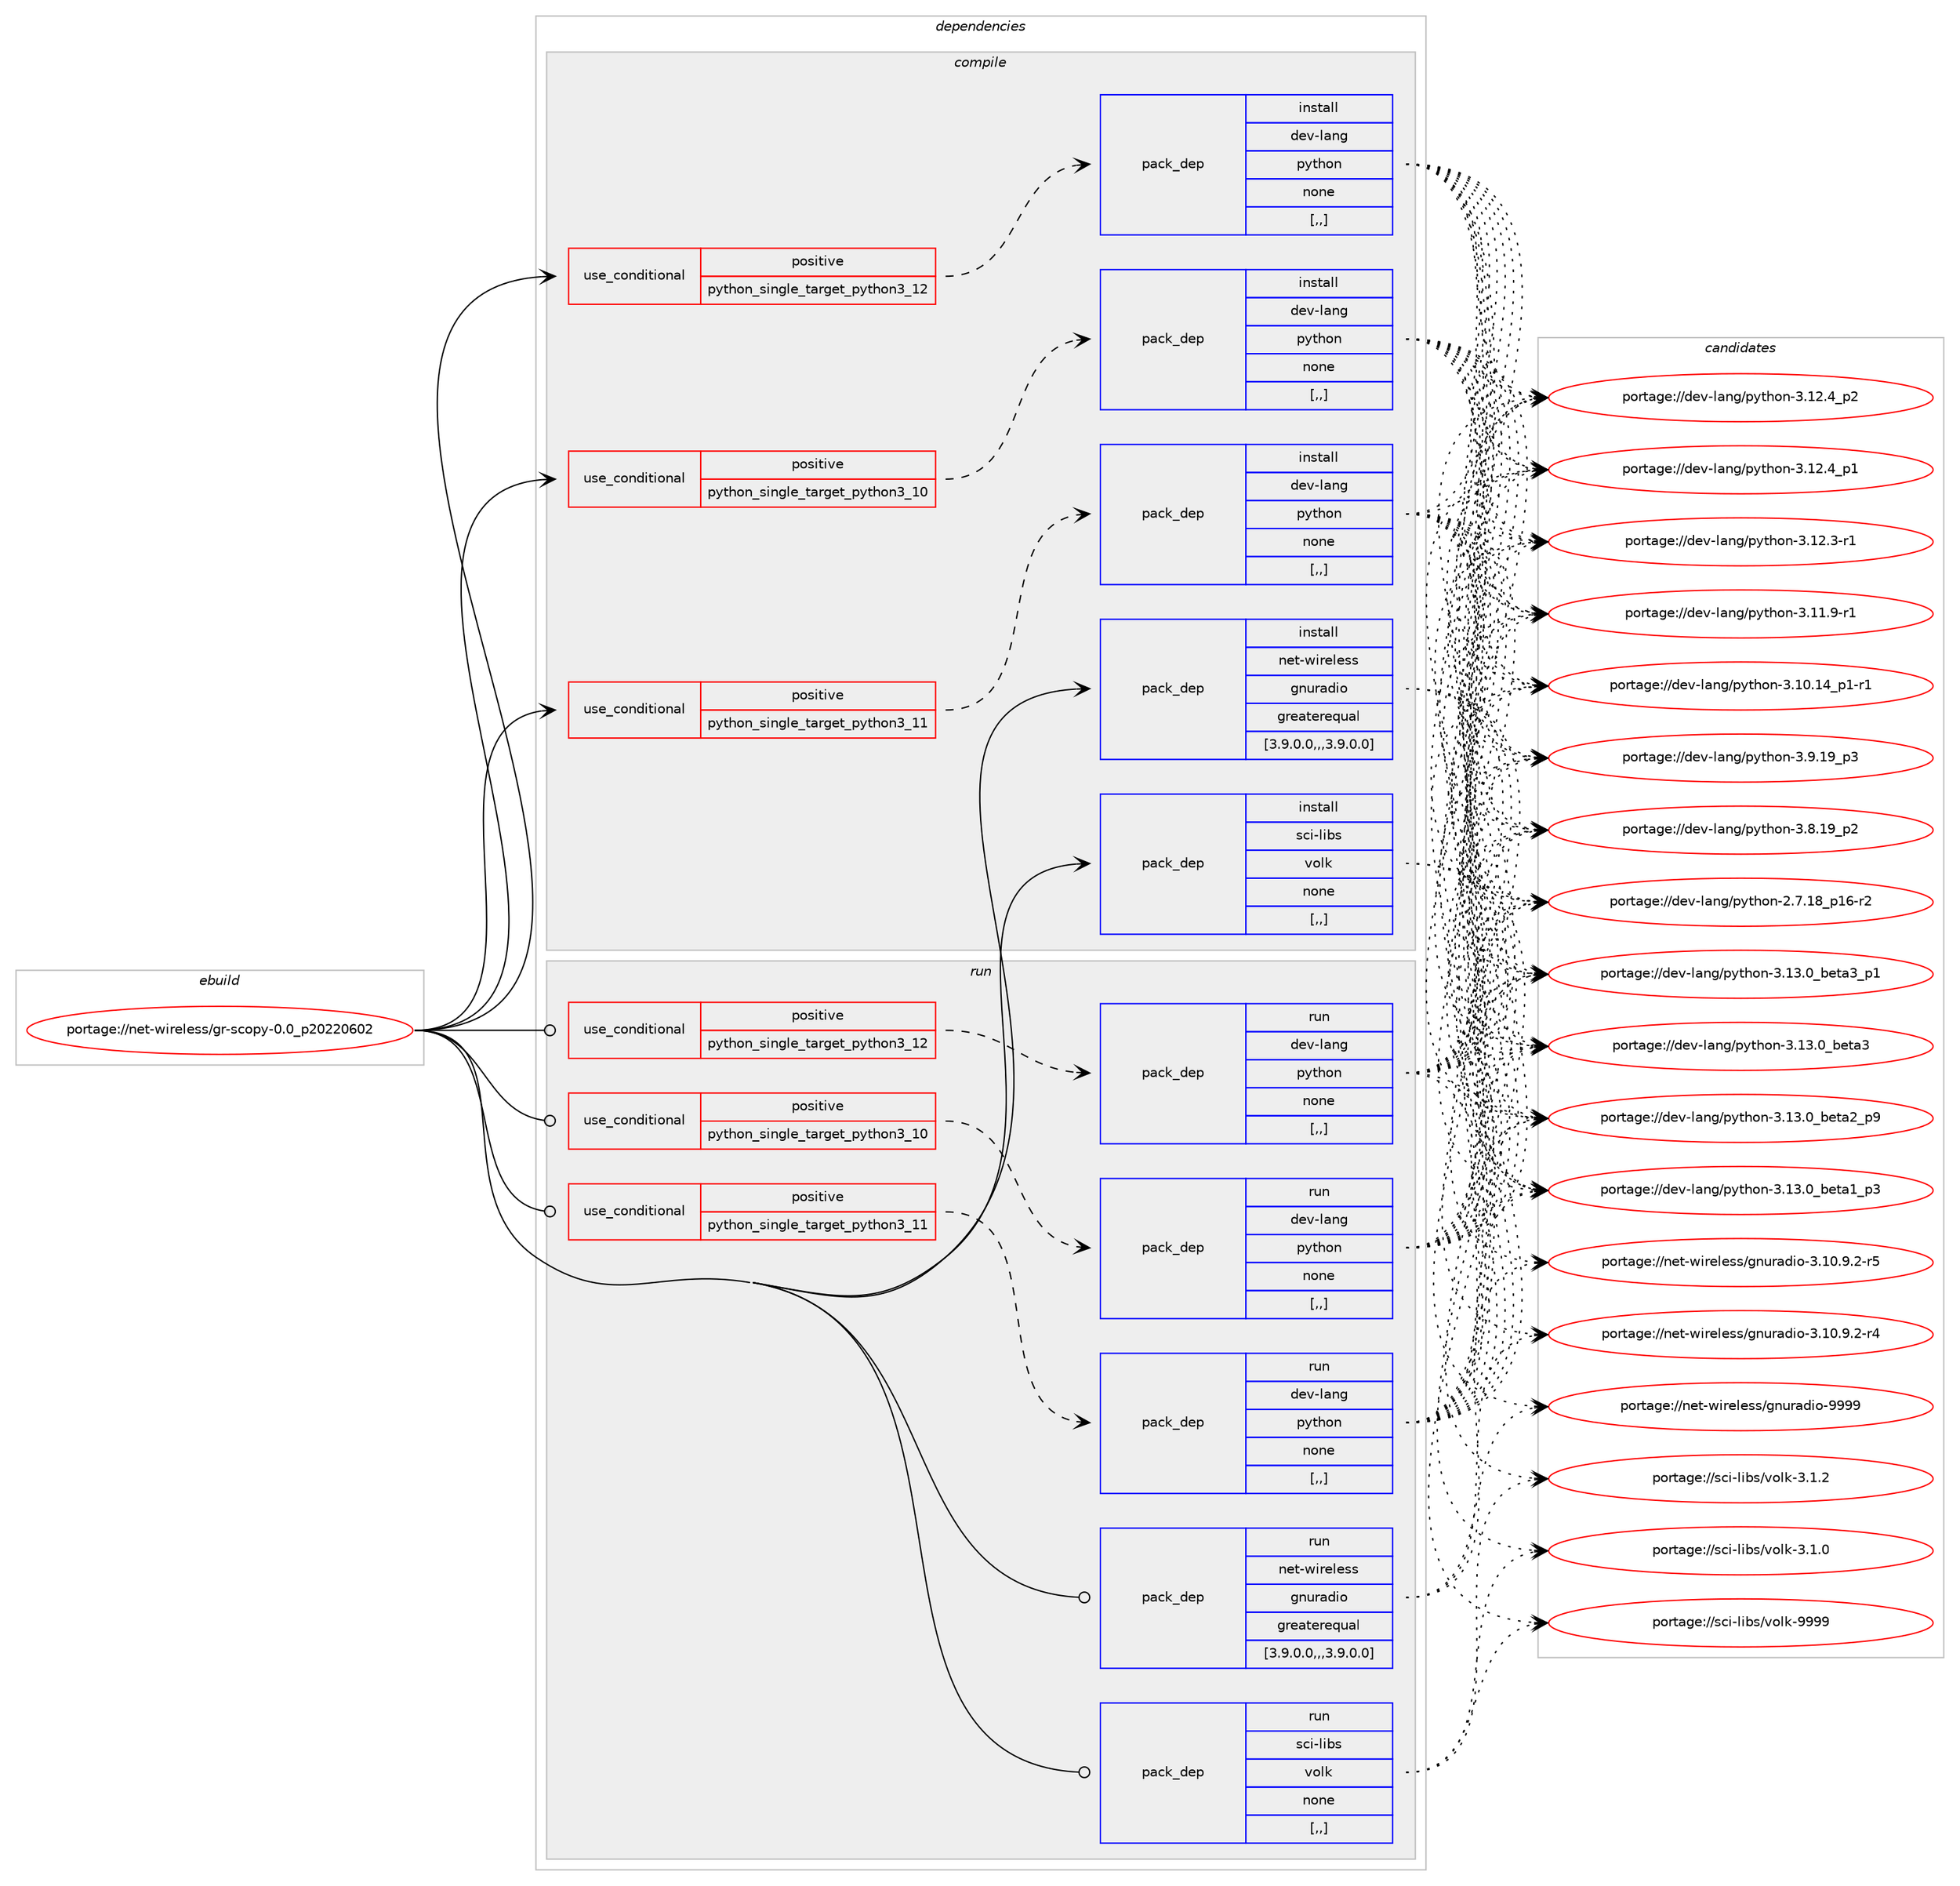 digraph prolog {

# *************
# Graph options
# *************

newrank=true;
concentrate=true;
compound=true;
graph [rankdir=LR,fontname=Helvetica,fontsize=10,ranksep=1.5];#, ranksep=2.5, nodesep=0.2];
edge  [arrowhead=vee];
node  [fontname=Helvetica,fontsize=10];

# **********
# The ebuild
# **********

subgraph cluster_leftcol {
color=gray;
rank=same;
label=<<i>ebuild</i>>;
id [label="portage://net-wireless/gr-scopy-0.0_p20220602", color=red, width=4, href="../net-wireless/gr-scopy-0.0_p20220602.svg"];
}

# ****************
# The dependencies
# ****************

subgraph cluster_midcol {
color=gray;
label=<<i>dependencies</i>>;
subgraph cluster_compile {
fillcolor="#eeeeee";
style=filled;
label=<<i>compile</i>>;
subgraph cond102609 {
dependency386705 [label=<<TABLE BORDER="0" CELLBORDER="1" CELLSPACING="0" CELLPADDING="4"><TR><TD ROWSPAN="3" CELLPADDING="10">use_conditional</TD></TR><TR><TD>positive</TD></TR><TR><TD>python_single_target_python3_10</TD></TR></TABLE>>, shape=none, color=red];
subgraph pack281302 {
dependency386706 [label=<<TABLE BORDER="0" CELLBORDER="1" CELLSPACING="0" CELLPADDING="4" WIDTH="220"><TR><TD ROWSPAN="6" CELLPADDING="30">pack_dep</TD></TR><TR><TD WIDTH="110">install</TD></TR><TR><TD>dev-lang</TD></TR><TR><TD>python</TD></TR><TR><TD>none</TD></TR><TR><TD>[,,]</TD></TR></TABLE>>, shape=none, color=blue];
}
dependency386705:e -> dependency386706:w [weight=20,style="dashed",arrowhead="vee"];
}
id:e -> dependency386705:w [weight=20,style="solid",arrowhead="vee"];
subgraph cond102610 {
dependency386707 [label=<<TABLE BORDER="0" CELLBORDER="1" CELLSPACING="0" CELLPADDING="4"><TR><TD ROWSPAN="3" CELLPADDING="10">use_conditional</TD></TR><TR><TD>positive</TD></TR><TR><TD>python_single_target_python3_11</TD></TR></TABLE>>, shape=none, color=red];
subgraph pack281303 {
dependency386708 [label=<<TABLE BORDER="0" CELLBORDER="1" CELLSPACING="0" CELLPADDING="4" WIDTH="220"><TR><TD ROWSPAN="6" CELLPADDING="30">pack_dep</TD></TR><TR><TD WIDTH="110">install</TD></TR><TR><TD>dev-lang</TD></TR><TR><TD>python</TD></TR><TR><TD>none</TD></TR><TR><TD>[,,]</TD></TR></TABLE>>, shape=none, color=blue];
}
dependency386707:e -> dependency386708:w [weight=20,style="dashed",arrowhead="vee"];
}
id:e -> dependency386707:w [weight=20,style="solid",arrowhead="vee"];
subgraph cond102611 {
dependency386709 [label=<<TABLE BORDER="0" CELLBORDER="1" CELLSPACING="0" CELLPADDING="4"><TR><TD ROWSPAN="3" CELLPADDING="10">use_conditional</TD></TR><TR><TD>positive</TD></TR><TR><TD>python_single_target_python3_12</TD></TR></TABLE>>, shape=none, color=red];
subgraph pack281304 {
dependency386710 [label=<<TABLE BORDER="0" CELLBORDER="1" CELLSPACING="0" CELLPADDING="4" WIDTH="220"><TR><TD ROWSPAN="6" CELLPADDING="30">pack_dep</TD></TR><TR><TD WIDTH="110">install</TD></TR><TR><TD>dev-lang</TD></TR><TR><TD>python</TD></TR><TR><TD>none</TD></TR><TR><TD>[,,]</TD></TR></TABLE>>, shape=none, color=blue];
}
dependency386709:e -> dependency386710:w [weight=20,style="dashed",arrowhead="vee"];
}
id:e -> dependency386709:w [weight=20,style="solid",arrowhead="vee"];
subgraph pack281305 {
dependency386711 [label=<<TABLE BORDER="0" CELLBORDER="1" CELLSPACING="0" CELLPADDING="4" WIDTH="220"><TR><TD ROWSPAN="6" CELLPADDING="30">pack_dep</TD></TR><TR><TD WIDTH="110">install</TD></TR><TR><TD>net-wireless</TD></TR><TR><TD>gnuradio</TD></TR><TR><TD>greaterequal</TD></TR><TR><TD>[3.9.0.0,,,3.9.0.0]</TD></TR></TABLE>>, shape=none, color=blue];
}
id:e -> dependency386711:w [weight=20,style="solid",arrowhead="vee"];
subgraph pack281306 {
dependency386712 [label=<<TABLE BORDER="0" CELLBORDER="1" CELLSPACING="0" CELLPADDING="4" WIDTH="220"><TR><TD ROWSPAN="6" CELLPADDING="30">pack_dep</TD></TR><TR><TD WIDTH="110">install</TD></TR><TR><TD>sci-libs</TD></TR><TR><TD>volk</TD></TR><TR><TD>none</TD></TR><TR><TD>[,,]</TD></TR></TABLE>>, shape=none, color=blue];
}
id:e -> dependency386712:w [weight=20,style="solid",arrowhead="vee"];
}
subgraph cluster_compileandrun {
fillcolor="#eeeeee";
style=filled;
label=<<i>compile and run</i>>;
}
subgraph cluster_run {
fillcolor="#eeeeee";
style=filled;
label=<<i>run</i>>;
subgraph cond102612 {
dependency386713 [label=<<TABLE BORDER="0" CELLBORDER="1" CELLSPACING="0" CELLPADDING="4"><TR><TD ROWSPAN="3" CELLPADDING="10">use_conditional</TD></TR><TR><TD>positive</TD></TR><TR><TD>python_single_target_python3_10</TD></TR></TABLE>>, shape=none, color=red];
subgraph pack281307 {
dependency386714 [label=<<TABLE BORDER="0" CELLBORDER="1" CELLSPACING="0" CELLPADDING="4" WIDTH="220"><TR><TD ROWSPAN="6" CELLPADDING="30">pack_dep</TD></TR><TR><TD WIDTH="110">run</TD></TR><TR><TD>dev-lang</TD></TR><TR><TD>python</TD></TR><TR><TD>none</TD></TR><TR><TD>[,,]</TD></TR></TABLE>>, shape=none, color=blue];
}
dependency386713:e -> dependency386714:w [weight=20,style="dashed",arrowhead="vee"];
}
id:e -> dependency386713:w [weight=20,style="solid",arrowhead="odot"];
subgraph cond102613 {
dependency386715 [label=<<TABLE BORDER="0" CELLBORDER="1" CELLSPACING="0" CELLPADDING="4"><TR><TD ROWSPAN="3" CELLPADDING="10">use_conditional</TD></TR><TR><TD>positive</TD></TR><TR><TD>python_single_target_python3_11</TD></TR></TABLE>>, shape=none, color=red];
subgraph pack281308 {
dependency386716 [label=<<TABLE BORDER="0" CELLBORDER="1" CELLSPACING="0" CELLPADDING="4" WIDTH="220"><TR><TD ROWSPAN="6" CELLPADDING="30">pack_dep</TD></TR><TR><TD WIDTH="110">run</TD></TR><TR><TD>dev-lang</TD></TR><TR><TD>python</TD></TR><TR><TD>none</TD></TR><TR><TD>[,,]</TD></TR></TABLE>>, shape=none, color=blue];
}
dependency386715:e -> dependency386716:w [weight=20,style="dashed",arrowhead="vee"];
}
id:e -> dependency386715:w [weight=20,style="solid",arrowhead="odot"];
subgraph cond102614 {
dependency386717 [label=<<TABLE BORDER="0" CELLBORDER="1" CELLSPACING="0" CELLPADDING="4"><TR><TD ROWSPAN="3" CELLPADDING="10">use_conditional</TD></TR><TR><TD>positive</TD></TR><TR><TD>python_single_target_python3_12</TD></TR></TABLE>>, shape=none, color=red];
subgraph pack281309 {
dependency386718 [label=<<TABLE BORDER="0" CELLBORDER="1" CELLSPACING="0" CELLPADDING="4" WIDTH="220"><TR><TD ROWSPAN="6" CELLPADDING="30">pack_dep</TD></TR><TR><TD WIDTH="110">run</TD></TR><TR><TD>dev-lang</TD></TR><TR><TD>python</TD></TR><TR><TD>none</TD></TR><TR><TD>[,,]</TD></TR></TABLE>>, shape=none, color=blue];
}
dependency386717:e -> dependency386718:w [weight=20,style="dashed",arrowhead="vee"];
}
id:e -> dependency386717:w [weight=20,style="solid",arrowhead="odot"];
subgraph pack281310 {
dependency386719 [label=<<TABLE BORDER="0" CELLBORDER="1" CELLSPACING="0" CELLPADDING="4" WIDTH="220"><TR><TD ROWSPAN="6" CELLPADDING="30">pack_dep</TD></TR><TR><TD WIDTH="110">run</TD></TR><TR><TD>net-wireless</TD></TR><TR><TD>gnuradio</TD></TR><TR><TD>greaterequal</TD></TR><TR><TD>[3.9.0.0,,,3.9.0.0]</TD></TR></TABLE>>, shape=none, color=blue];
}
id:e -> dependency386719:w [weight=20,style="solid",arrowhead="odot"];
subgraph pack281311 {
dependency386720 [label=<<TABLE BORDER="0" CELLBORDER="1" CELLSPACING="0" CELLPADDING="4" WIDTH="220"><TR><TD ROWSPAN="6" CELLPADDING="30">pack_dep</TD></TR><TR><TD WIDTH="110">run</TD></TR><TR><TD>sci-libs</TD></TR><TR><TD>volk</TD></TR><TR><TD>none</TD></TR><TR><TD>[,,]</TD></TR></TABLE>>, shape=none, color=blue];
}
id:e -> dependency386720:w [weight=20,style="solid",arrowhead="odot"];
}
}

# **************
# The candidates
# **************

subgraph cluster_choices {
rank=same;
color=gray;
label=<<i>candidates</i>>;

subgraph choice281302 {
color=black;
nodesep=1;
choice10010111845108971101034711212111610411111045514649514648959810111697519511249 [label="portage://dev-lang/python-3.13.0_beta3_p1", color=red, width=4,href="../dev-lang/python-3.13.0_beta3_p1.svg"];
choice1001011184510897110103471121211161041111104551464951464895981011169751 [label="portage://dev-lang/python-3.13.0_beta3", color=red, width=4,href="../dev-lang/python-3.13.0_beta3.svg"];
choice10010111845108971101034711212111610411111045514649514648959810111697509511257 [label="portage://dev-lang/python-3.13.0_beta2_p9", color=red, width=4,href="../dev-lang/python-3.13.0_beta2_p9.svg"];
choice10010111845108971101034711212111610411111045514649514648959810111697499511251 [label="portage://dev-lang/python-3.13.0_beta1_p3", color=red, width=4,href="../dev-lang/python-3.13.0_beta1_p3.svg"];
choice100101118451089711010347112121116104111110455146495046529511250 [label="portage://dev-lang/python-3.12.4_p2", color=red, width=4,href="../dev-lang/python-3.12.4_p2.svg"];
choice100101118451089711010347112121116104111110455146495046529511249 [label="portage://dev-lang/python-3.12.4_p1", color=red, width=4,href="../dev-lang/python-3.12.4_p1.svg"];
choice100101118451089711010347112121116104111110455146495046514511449 [label="portage://dev-lang/python-3.12.3-r1", color=red, width=4,href="../dev-lang/python-3.12.3-r1.svg"];
choice100101118451089711010347112121116104111110455146494946574511449 [label="portage://dev-lang/python-3.11.9-r1", color=red, width=4,href="../dev-lang/python-3.11.9-r1.svg"];
choice100101118451089711010347112121116104111110455146494846495295112494511449 [label="portage://dev-lang/python-3.10.14_p1-r1", color=red, width=4,href="../dev-lang/python-3.10.14_p1-r1.svg"];
choice100101118451089711010347112121116104111110455146574649579511251 [label="portage://dev-lang/python-3.9.19_p3", color=red, width=4,href="../dev-lang/python-3.9.19_p3.svg"];
choice100101118451089711010347112121116104111110455146564649579511250 [label="portage://dev-lang/python-3.8.19_p2", color=red, width=4,href="../dev-lang/python-3.8.19_p2.svg"];
choice100101118451089711010347112121116104111110455046554649569511249544511450 [label="portage://dev-lang/python-2.7.18_p16-r2", color=red, width=4,href="../dev-lang/python-2.7.18_p16-r2.svg"];
dependency386706:e -> choice10010111845108971101034711212111610411111045514649514648959810111697519511249:w [style=dotted,weight="100"];
dependency386706:e -> choice1001011184510897110103471121211161041111104551464951464895981011169751:w [style=dotted,weight="100"];
dependency386706:e -> choice10010111845108971101034711212111610411111045514649514648959810111697509511257:w [style=dotted,weight="100"];
dependency386706:e -> choice10010111845108971101034711212111610411111045514649514648959810111697499511251:w [style=dotted,weight="100"];
dependency386706:e -> choice100101118451089711010347112121116104111110455146495046529511250:w [style=dotted,weight="100"];
dependency386706:e -> choice100101118451089711010347112121116104111110455146495046529511249:w [style=dotted,weight="100"];
dependency386706:e -> choice100101118451089711010347112121116104111110455146495046514511449:w [style=dotted,weight="100"];
dependency386706:e -> choice100101118451089711010347112121116104111110455146494946574511449:w [style=dotted,weight="100"];
dependency386706:e -> choice100101118451089711010347112121116104111110455146494846495295112494511449:w [style=dotted,weight="100"];
dependency386706:e -> choice100101118451089711010347112121116104111110455146574649579511251:w [style=dotted,weight="100"];
dependency386706:e -> choice100101118451089711010347112121116104111110455146564649579511250:w [style=dotted,weight="100"];
dependency386706:e -> choice100101118451089711010347112121116104111110455046554649569511249544511450:w [style=dotted,weight="100"];
}
subgraph choice281303 {
color=black;
nodesep=1;
choice10010111845108971101034711212111610411111045514649514648959810111697519511249 [label="portage://dev-lang/python-3.13.0_beta3_p1", color=red, width=4,href="../dev-lang/python-3.13.0_beta3_p1.svg"];
choice1001011184510897110103471121211161041111104551464951464895981011169751 [label="portage://dev-lang/python-3.13.0_beta3", color=red, width=4,href="../dev-lang/python-3.13.0_beta3.svg"];
choice10010111845108971101034711212111610411111045514649514648959810111697509511257 [label="portage://dev-lang/python-3.13.0_beta2_p9", color=red, width=4,href="../dev-lang/python-3.13.0_beta2_p9.svg"];
choice10010111845108971101034711212111610411111045514649514648959810111697499511251 [label="portage://dev-lang/python-3.13.0_beta1_p3", color=red, width=4,href="../dev-lang/python-3.13.0_beta1_p3.svg"];
choice100101118451089711010347112121116104111110455146495046529511250 [label="portage://dev-lang/python-3.12.4_p2", color=red, width=4,href="../dev-lang/python-3.12.4_p2.svg"];
choice100101118451089711010347112121116104111110455146495046529511249 [label="portage://dev-lang/python-3.12.4_p1", color=red, width=4,href="../dev-lang/python-3.12.4_p1.svg"];
choice100101118451089711010347112121116104111110455146495046514511449 [label="portage://dev-lang/python-3.12.3-r1", color=red, width=4,href="../dev-lang/python-3.12.3-r1.svg"];
choice100101118451089711010347112121116104111110455146494946574511449 [label="portage://dev-lang/python-3.11.9-r1", color=red, width=4,href="../dev-lang/python-3.11.9-r1.svg"];
choice100101118451089711010347112121116104111110455146494846495295112494511449 [label="portage://dev-lang/python-3.10.14_p1-r1", color=red, width=4,href="../dev-lang/python-3.10.14_p1-r1.svg"];
choice100101118451089711010347112121116104111110455146574649579511251 [label="portage://dev-lang/python-3.9.19_p3", color=red, width=4,href="../dev-lang/python-3.9.19_p3.svg"];
choice100101118451089711010347112121116104111110455146564649579511250 [label="portage://dev-lang/python-3.8.19_p2", color=red, width=4,href="../dev-lang/python-3.8.19_p2.svg"];
choice100101118451089711010347112121116104111110455046554649569511249544511450 [label="portage://dev-lang/python-2.7.18_p16-r2", color=red, width=4,href="../dev-lang/python-2.7.18_p16-r2.svg"];
dependency386708:e -> choice10010111845108971101034711212111610411111045514649514648959810111697519511249:w [style=dotted,weight="100"];
dependency386708:e -> choice1001011184510897110103471121211161041111104551464951464895981011169751:w [style=dotted,weight="100"];
dependency386708:e -> choice10010111845108971101034711212111610411111045514649514648959810111697509511257:w [style=dotted,weight="100"];
dependency386708:e -> choice10010111845108971101034711212111610411111045514649514648959810111697499511251:w [style=dotted,weight="100"];
dependency386708:e -> choice100101118451089711010347112121116104111110455146495046529511250:w [style=dotted,weight="100"];
dependency386708:e -> choice100101118451089711010347112121116104111110455146495046529511249:w [style=dotted,weight="100"];
dependency386708:e -> choice100101118451089711010347112121116104111110455146495046514511449:w [style=dotted,weight="100"];
dependency386708:e -> choice100101118451089711010347112121116104111110455146494946574511449:w [style=dotted,weight="100"];
dependency386708:e -> choice100101118451089711010347112121116104111110455146494846495295112494511449:w [style=dotted,weight="100"];
dependency386708:e -> choice100101118451089711010347112121116104111110455146574649579511251:w [style=dotted,weight="100"];
dependency386708:e -> choice100101118451089711010347112121116104111110455146564649579511250:w [style=dotted,weight="100"];
dependency386708:e -> choice100101118451089711010347112121116104111110455046554649569511249544511450:w [style=dotted,weight="100"];
}
subgraph choice281304 {
color=black;
nodesep=1;
choice10010111845108971101034711212111610411111045514649514648959810111697519511249 [label="portage://dev-lang/python-3.13.0_beta3_p1", color=red, width=4,href="../dev-lang/python-3.13.0_beta3_p1.svg"];
choice1001011184510897110103471121211161041111104551464951464895981011169751 [label="portage://dev-lang/python-3.13.0_beta3", color=red, width=4,href="../dev-lang/python-3.13.0_beta3.svg"];
choice10010111845108971101034711212111610411111045514649514648959810111697509511257 [label="portage://dev-lang/python-3.13.0_beta2_p9", color=red, width=4,href="../dev-lang/python-3.13.0_beta2_p9.svg"];
choice10010111845108971101034711212111610411111045514649514648959810111697499511251 [label="portage://dev-lang/python-3.13.0_beta1_p3", color=red, width=4,href="../dev-lang/python-3.13.0_beta1_p3.svg"];
choice100101118451089711010347112121116104111110455146495046529511250 [label="portage://dev-lang/python-3.12.4_p2", color=red, width=4,href="../dev-lang/python-3.12.4_p2.svg"];
choice100101118451089711010347112121116104111110455146495046529511249 [label="portage://dev-lang/python-3.12.4_p1", color=red, width=4,href="../dev-lang/python-3.12.4_p1.svg"];
choice100101118451089711010347112121116104111110455146495046514511449 [label="portage://dev-lang/python-3.12.3-r1", color=red, width=4,href="../dev-lang/python-3.12.3-r1.svg"];
choice100101118451089711010347112121116104111110455146494946574511449 [label="portage://dev-lang/python-3.11.9-r1", color=red, width=4,href="../dev-lang/python-3.11.9-r1.svg"];
choice100101118451089711010347112121116104111110455146494846495295112494511449 [label="portage://dev-lang/python-3.10.14_p1-r1", color=red, width=4,href="../dev-lang/python-3.10.14_p1-r1.svg"];
choice100101118451089711010347112121116104111110455146574649579511251 [label="portage://dev-lang/python-3.9.19_p3", color=red, width=4,href="../dev-lang/python-3.9.19_p3.svg"];
choice100101118451089711010347112121116104111110455146564649579511250 [label="portage://dev-lang/python-3.8.19_p2", color=red, width=4,href="../dev-lang/python-3.8.19_p2.svg"];
choice100101118451089711010347112121116104111110455046554649569511249544511450 [label="portage://dev-lang/python-2.7.18_p16-r2", color=red, width=4,href="../dev-lang/python-2.7.18_p16-r2.svg"];
dependency386710:e -> choice10010111845108971101034711212111610411111045514649514648959810111697519511249:w [style=dotted,weight="100"];
dependency386710:e -> choice1001011184510897110103471121211161041111104551464951464895981011169751:w [style=dotted,weight="100"];
dependency386710:e -> choice10010111845108971101034711212111610411111045514649514648959810111697509511257:w [style=dotted,weight="100"];
dependency386710:e -> choice10010111845108971101034711212111610411111045514649514648959810111697499511251:w [style=dotted,weight="100"];
dependency386710:e -> choice100101118451089711010347112121116104111110455146495046529511250:w [style=dotted,weight="100"];
dependency386710:e -> choice100101118451089711010347112121116104111110455146495046529511249:w [style=dotted,weight="100"];
dependency386710:e -> choice100101118451089711010347112121116104111110455146495046514511449:w [style=dotted,weight="100"];
dependency386710:e -> choice100101118451089711010347112121116104111110455146494946574511449:w [style=dotted,weight="100"];
dependency386710:e -> choice100101118451089711010347112121116104111110455146494846495295112494511449:w [style=dotted,weight="100"];
dependency386710:e -> choice100101118451089711010347112121116104111110455146574649579511251:w [style=dotted,weight="100"];
dependency386710:e -> choice100101118451089711010347112121116104111110455146564649579511250:w [style=dotted,weight="100"];
dependency386710:e -> choice100101118451089711010347112121116104111110455046554649569511249544511450:w [style=dotted,weight="100"];
}
subgraph choice281305 {
color=black;
nodesep=1;
choice1101011164511910511410110810111511547103110117114971001051114557575757 [label="portage://net-wireless/gnuradio-9999", color=red, width=4,href="../net-wireless/gnuradio-9999.svg"];
choice1101011164511910511410110810111511547103110117114971001051114551464948465746504511453 [label="portage://net-wireless/gnuradio-3.10.9.2-r5", color=red, width=4,href="../net-wireless/gnuradio-3.10.9.2-r5.svg"];
choice1101011164511910511410110810111511547103110117114971001051114551464948465746504511452 [label="portage://net-wireless/gnuradio-3.10.9.2-r4", color=red, width=4,href="../net-wireless/gnuradio-3.10.9.2-r4.svg"];
dependency386711:e -> choice1101011164511910511410110810111511547103110117114971001051114557575757:w [style=dotted,weight="100"];
dependency386711:e -> choice1101011164511910511410110810111511547103110117114971001051114551464948465746504511453:w [style=dotted,weight="100"];
dependency386711:e -> choice1101011164511910511410110810111511547103110117114971001051114551464948465746504511452:w [style=dotted,weight="100"];
}
subgraph choice281306 {
color=black;
nodesep=1;
choice115991054510810598115471181111081074557575757 [label="portage://sci-libs/volk-9999", color=red, width=4,href="../sci-libs/volk-9999.svg"];
choice11599105451081059811547118111108107455146494650 [label="portage://sci-libs/volk-3.1.2", color=red, width=4,href="../sci-libs/volk-3.1.2.svg"];
choice11599105451081059811547118111108107455146494648 [label="portage://sci-libs/volk-3.1.0", color=red, width=4,href="../sci-libs/volk-3.1.0.svg"];
dependency386712:e -> choice115991054510810598115471181111081074557575757:w [style=dotted,weight="100"];
dependency386712:e -> choice11599105451081059811547118111108107455146494650:w [style=dotted,weight="100"];
dependency386712:e -> choice11599105451081059811547118111108107455146494648:w [style=dotted,weight="100"];
}
subgraph choice281307 {
color=black;
nodesep=1;
choice10010111845108971101034711212111610411111045514649514648959810111697519511249 [label="portage://dev-lang/python-3.13.0_beta3_p1", color=red, width=4,href="../dev-lang/python-3.13.0_beta3_p1.svg"];
choice1001011184510897110103471121211161041111104551464951464895981011169751 [label="portage://dev-lang/python-3.13.0_beta3", color=red, width=4,href="../dev-lang/python-3.13.0_beta3.svg"];
choice10010111845108971101034711212111610411111045514649514648959810111697509511257 [label="portage://dev-lang/python-3.13.0_beta2_p9", color=red, width=4,href="../dev-lang/python-3.13.0_beta2_p9.svg"];
choice10010111845108971101034711212111610411111045514649514648959810111697499511251 [label="portage://dev-lang/python-3.13.0_beta1_p3", color=red, width=4,href="../dev-lang/python-3.13.0_beta1_p3.svg"];
choice100101118451089711010347112121116104111110455146495046529511250 [label="portage://dev-lang/python-3.12.4_p2", color=red, width=4,href="../dev-lang/python-3.12.4_p2.svg"];
choice100101118451089711010347112121116104111110455146495046529511249 [label="portage://dev-lang/python-3.12.4_p1", color=red, width=4,href="../dev-lang/python-3.12.4_p1.svg"];
choice100101118451089711010347112121116104111110455146495046514511449 [label="portage://dev-lang/python-3.12.3-r1", color=red, width=4,href="../dev-lang/python-3.12.3-r1.svg"];
choice100101118451089711010347112121116104111110455146494946574511449 [label="portage://dev-lang/python-3.11.9-r1", color=red, width=4,href="../dev-lang/python-3.11.9-r1.svg"];
choice100101118451089711010347112121116104111110455146494846495295112494511449 [label="portage://dev-lang/python-3.10.14_p1-r1", color=red, width=4,href="../dev-lang/python-3.10.14_p1-r1.svg"];
choice100101118451089711010347112121116104111110455146574649579511251 [label="portage://dev-lang/python-3.9.19_p3", color=red, width=4,href="../dev-lang/python-3.9.19_p3.svg"];
choice100101118451089711010347112121116104111110455146564649579511250 [label="portage://dev-lang/python-3.8.19_p2", color=red, width=4,href="../dev-lang/python-3.8.19_p2.svg"];
choice100101118451089711010347112121116104111110455046554649569511249544511450 [label="portage://dev-lang/python-2.7.18_p16-r2", color=red, width=4,href="../dev-lang/python-2.7.18_p16-r2.svg"];
dependency386714:e -> choice10010111845108971101034711212111610411111045514649514648959810111697519511249:w [style=dotted,weight="100"];
dependency386714:e -> choice1001011184510897110103471121211161041111104551464951464895981011169751:w [style=dotted,weight="100"];
dependency386714:e -> choice10010111845108971101034711212111610411111045514649514648959810111697509511257:w [style=dotted,weight="100"];
dependency386714:e -> choice10010111845108971101034711212111610411111045514649514648959810111697499511251:w [style=dotted,weight="100"];
dependency386714:e -> choice100101118451089711010347112121116104111110455146495046529511250:w [style=dotted,weight="100"];
dependency386714:e -> choice100101118451089711010347112121116104111110455146495046529511249:w [style=dotted,weight="100"];
dependency386714:e -> choice100101118451089711010347112121116104111110455146495046514511449:w [style=dotted,weight="100"];
dependency386714:e -> choice100101118451089711010347112121116104111110455146494946574511449:w [style=dotted,weight="100"];
dependency386714:e -> choice100101118451089711010347112121116104111110455146494846495295112494511449:w [style=dotted,weight="100"];
dependency386714:e -> choice100101118451089711010347112121116104111110455146574649579511251:w [style=dotted,weight="100"];
dependency386714:e -> choice100101118451089711010347112121116104111110455146564649579511250:w [style=dotted,weight="100"];
dependency386714:e -> choice100101118451089711010347112121116104111110455046554649569511249544511450:w [style=dotted,weight="100"];
}
subgraph choice281308 {
color=black;
nodesep=1;
choice10010111845108971101034711212111610411111045514649514648959810111697519511249 [label="portage://dev-lang/python-3.13.0_beta3_p1", color=red, width=4,href="../dev-lang/python-3.13.0_beta3_p1.svg"];
choice1001011184510897110103471121211161041111104551464951464895981011169751 [label="portage://dev-lang/python-3.13.0_beta3", color=red, width=4,href="../dev-lang/python-3.13.0_beta3.svg"];
choice10010111845108971101034711212111610411111045514649514648959810111697509511257 [label="portage://dev-lang/python-3.13.0_beta2_p9", color=red, width=4,href="../dev-lang/python-3.13.0_beta2_p9.svg"];
choice10010111845108971101034711212111610411111045514649514648959810111697499511251 [label="portage://dev-lang/python-3.13.0_beta1_p3", color=red, width=4,href="../dev-lang/python-3.13.0_beta1_p3.svg"];
choice100101118451089711010347112121116104111110455146495046529511250 [label="portage://dev-lang/python-3.12.4_p2", color=red, width=4,href="../dev-lang/python-3.12.4_p2.svg"];
choice100101118451089711010347112121116104111110455146495046529511249 [label="portage://dev-lang/python-3.12.4_p1", color=red, width=4,href="../dev-lang/python-3.12.4_p1.svg"];
choice100101118451089711010347112121116104111110455146495046514511449 [label="portage://dev-lang/python-3.12.3-r1", color=red, width=4,href="../dev-lang/python-3.12.3-r1.svg"];
choice100101118451089711010347112121116104111110455146494946574511449 [label="portage://dev-lang/python-3.11.9-r1", color=red, width=4,href="../dev-lang/python-3.11.9-r1.svg"];
choice100101118451089711010347112121116104111110455146494846495295112494511449 [label="portage://dev-lang/python-3.10.14_p1-r1", color=red, width=4,href="../dev-lang/python-3.10.14_p1-r1.svg"];
choice100101118451089711010347112121116104111110455146574649579511251 [label="portage://dev-lang/python-3.9.19_p3", color=red, width=4,href="../dev-lang/python-3.9.19_p3.svg"];
choice100101118451089711010347112121116104111110455146564649579511250 [label="portage://dev-lang/python-3.8.19_p2", color=red, width=4,href="../dev-lang/python-3.8.19_p2.svg"];
choice100101118451089711010347112121116104111110455046554649569511249544511450 [label="portage://dev-lang/python-2.7.18_p16-r2", color=red, width=4,href="../dev-lang/python-2.7.18_p16-r2.svg"];
dependency386716:e -> choice10010111845108971101034711212111610411111045514649514648959810111697519511249:w [style=dotted,weight="100"];
dependency386716:e -> choice1001011184510897110103471121211161041111104551464951464895981011169751:w [style=dotted,weight="100"];
dependency386716:e -> choice10010111845108971101034711212111610411111045514649514648959810111697509511257:w [style=dotted,weight="100"];
dependency386716:e -> choice10010111845108971101034711212111610411111045514649514648959810111697499511251:w [style=dotted,weight="100"];
dependency386716:e -> choice100101118451089711010347112121116104111110455146495046529511250:w [style=dotted,weight="100"];
dependency386716:e -> choice100101118451089711010347112121116104111110455146495046529511249:w [style=dotted,weight="100"];
dependency386716:e -> choice100101118451089711010347112121116104111110455146495046514511449:w [style=dotted,weight="100"];
dependency386716:e -> choice100101118451089711010347112121116104111110455146494946574511449:w [style=dotted,weight="100"];
dependency386716:e -> choice100101118451089711010347112121116104111110455146494846495295112494511449:w [style=dotted,weight="100"];
dependency386716:e -> choice100101118451089711010347112121116104111110455146574649579511251:w [style=dotted,weight="100"];
dependency386716:e -> choice100101118451089711010347112121116104111110455146564649579511250:w [style=dotted,weight="100"];
dependency386716:e -> choice100101118451089711010347112121116104111110455046554649569511249544511450:w [style=dotted,weight="100"];
}
subgraph choice281309 {
color=black;
nodesep=1;
choice10010111845108971101034711212111610411111045514649514648959810111697519511249 [label="portage://dev-lang/python-3.13.0_beta3_p1", color=red, width=4,href="../dev-lang/python-3.13.0_beta3_p1.svg"];
choice1001011184510897110103471121211161041111104551464951464895981011169751 [label="portage://dev-lang/python-3.13.0_beta3", color=red, width=4,href="../dev-lang/python-3.13.0_beta3.svg"];
choice10010111845108971101034711212111610411111045514649514648959810111697509511257 [label="portage://dev-lang/python-3.13.0_beta2_p9", color=red, width=4,href="../dev-lang/python-3.13.0_beta2_p9.svg"];
choice10010111845108971101034711212111610411111045514649514648959810111697499511251 [label="portage://dev-lang/python-3.13.0_beta1_p3", color=red, width=4,href="../dev-lang/python-3.13.0_beta1_p3.svg"];
choice100101118451089711010347112121116104111110455146495046529511250 [label="portage://dev-lang/python-3.12.4_p2", color=red, width=4,href="../dev-lang/python-3.12.4_p2.svg"];
choice100101118451089711010347112121116104111110455146495046529511249 [label="portage://dev-lang/python-3.12.4_p1", color=red, width=4,href="../dev-lang/python-3.12.4_p1.svg"];
choice100101118451089711010347112121116104111110455146495046514511449 [label="portage://dev-lang/python-3.12.3-r1", color=red, width=4,href="../dev-lang/python-3.12.3-r1.svg"];
choice100101118451089711010347112121116104111110455146494946574511449 [label="portage://dev-lang/python-3.11.9-r1", color=red, width=4,href="../dev-lang/python-3.11.9-r1.svg"];
choice100101118451089711010347112121116104111110455146494846495295112494511449 [label="portage://dev-lang/python-3.10.14_p1-r1", color=red, width=4,href="../dev-lang/python-3.10.14_p1-r1.svg"];
choice100101118451089711010347112121116104111110455146574649579511251 [label="portage://dev-lang/python-3.9.19_p3", color=red, width=4,href="../dev-lang/python-3.9.19_p3.svg"];
choice100101118451089711010347112121116104111110455146564649579511250 [label="portage://dev-lang/python-3.8.19_p2", color=red, width=4,href="../dev-lang/python-3.8.19_p2.svg"];
choice100101118451089711010347112121116104111110455046554649569511249544511450 [label="portage://dev-lang/python-2.7.18_p16-r2", color=red, width=4,href="../dev-lang/python-2.7.18_p16-r2.svg"];
dependency386718:e -> choice10010111845108971101034711212111610411111045514649514648959810111697519511249:w [style=dotted,weight="100"];
dependency386718:e -> choice1001011184510897110103471121211161041111104551464951464895981011169751:w [style=dotted,weight="100"];
dependency386718:e -> choice10010111845108971101034711212111610411111045514649514648959810111697509511257:w [style=dotted,weight="100"];
dependency386718:e -> choice10010111845108971101034711212111610411111045514649514648959810111697499511251:w [style=dotted,weight="100"];
dependency386718:e -> choice100101118451089711010347112121116104111110455146495046529511250:w [style=dotted,weight="100"];
dependency386718:e -> choice100101118451089711010347112121116104111110455146495046529511249:w [style=dotted,weight="100"];
dependency386718:e -> choice100101118451089711010347112121116104111110455146495046514511449:w [style=dotted,weight="100"];
dependency386718:e -> choice100101118451089711010347112121116104111110455146494946574511449:w [style=dotted,weight="100"];
dependency386718:e -> choice100101118451089711010347112121116104111110455146494846495295112494511449:w [style=dotted,weight="100"];
dependency386718:e -> choice100101118451089711010347112121116104111110455146574649579511251:w [style=dotted,weight="100"];
dependency386718:e -> choice100101118451089711010347112121116104111110455146564649579511250:w [style=dotted,weight="100"];
dependency386718:e -> choice100101118451089711010347112121116104111110455046554649569511249544511450:w [style=dotted,weight="100"];
}
subgraph choice281310 {
color=black;
nodesep=1;
choice1101011164511910511410110810111511547103110117114971001051114557575757 [label="portage://net-wireless/gnuradio-9999", color=red, width=4,href="../net-wireless/gnuradio-9999.svg"];
choice1101011164511910511410110810111511547103110117114971001051114551464948465746504511453 [label="portage://net-wireless/gnuradio-3.10.9.2-r5", color=red, width=4,href="../net-wireless/gnuradio-3.10.9.2-r5.svg"];
choice1101011164511910511410110810111511547103110117114971001051114551464948465746504511452 [label="portage://net-wireless/gnuradio-3.10.9.2-r4", color=red, width=4,href="../net-wireless/gnuradio-3.10.9.2-r4.svg"];
dependency386719:e -> choice1101011164511910511410110810111511547103110117114971001051114557575757:w [style=dotted,weight="100"];
dependency386719:e -> choice1101011164511910511410110810111511547103110117114971001051114551464948465746504511453:w [style=dotted,weight="100"];
dependency386719:e -> choice1101011164511910511410110810111511547103110117114971001051114551464948465746504511452:w [style=dotted,weight="100"];
}
subgraph choice281311 {
color=black;
nodesep=1;
choice115991054510810598115471181111081074557575757 [label="portage://sci-libs/volk-9999", color=red, width=4,href="../sci-libs/volk-9999.svg"];
choice11599105451081059811547118111108107455146494650 [label="portage://sci-libs/volk-3.1.2", color=red, width=4,href="../sci-libs/volk-3.1.2.svg"];
choice11599105451081059811547118111108107455146494648 [label="portage://sci-libs/volk-3.1.0", color=red, width=4,href="../sci-libs/volk-3.1.0.svg"];
dependency386720:e -> choice115991054510810598115471181111081074557575757:w [style=dotted,weight="100"];
dependency386720:e -> choice11599105451081059811547118111108107455146494650:w [style=dotted,weight="100"];
dependency386720:e -> choice11599105451081059811547118111108107455146494648:w [style=dotted,weight="100"];
}
}

}
